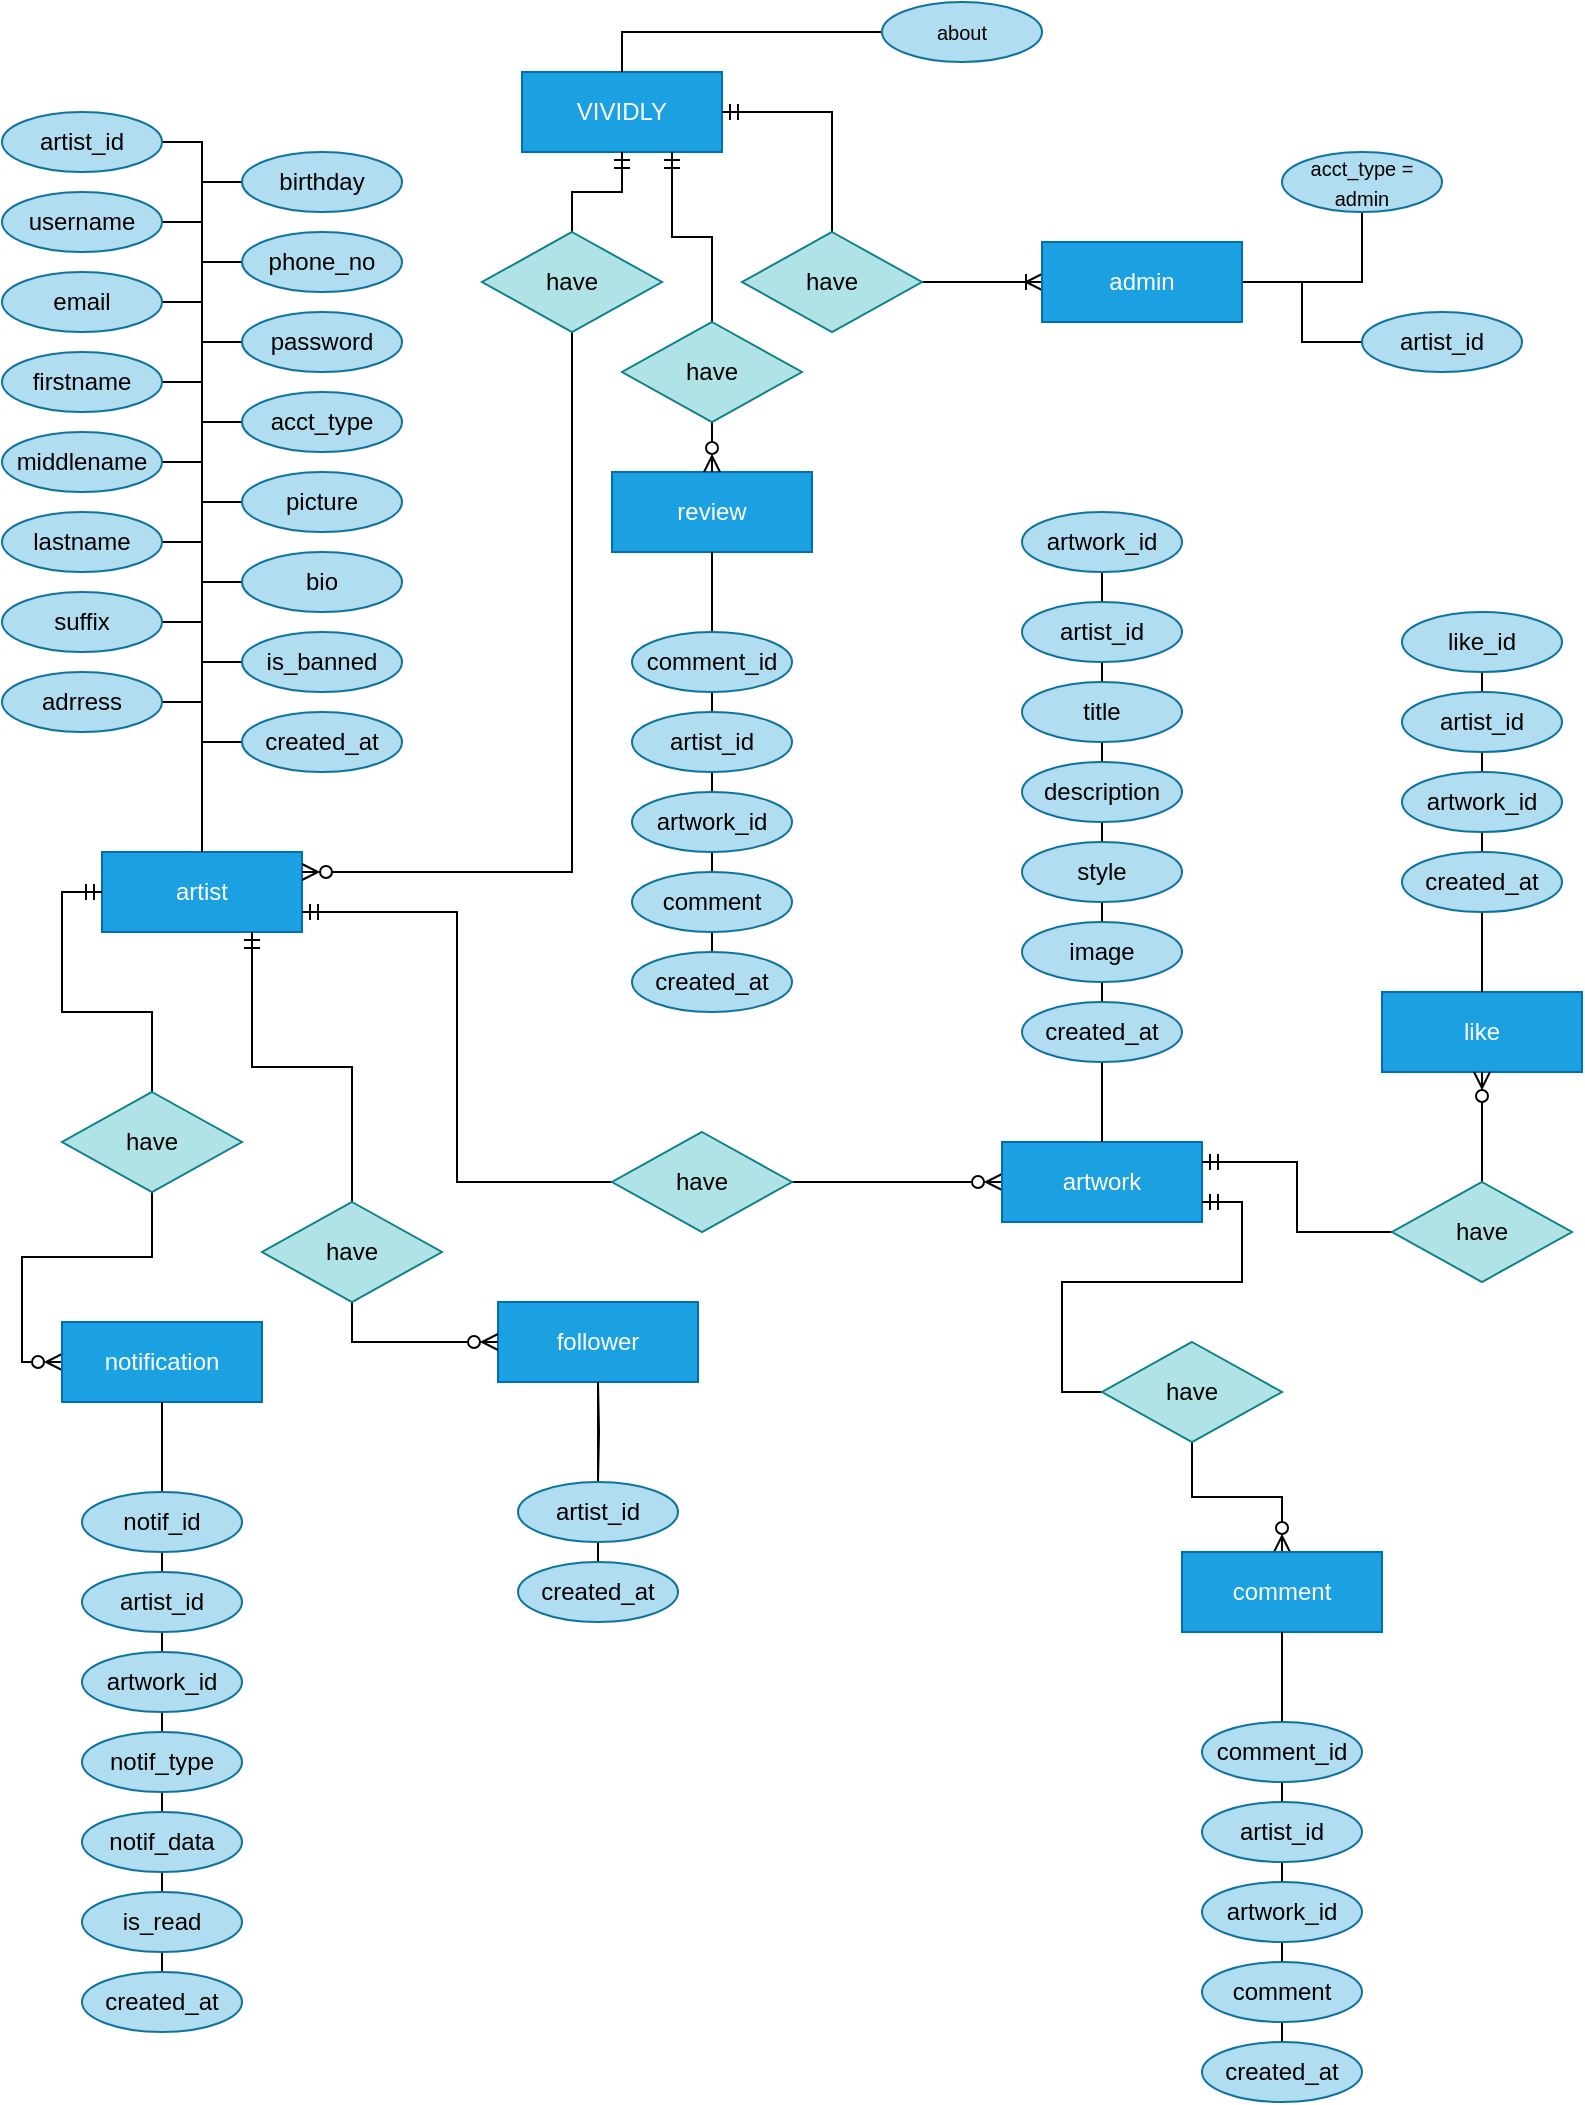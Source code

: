 <mxfile version="22.1.18" type="device">
  <diagram id="R2lEEEUBdFMjLlhIrx00" name="Page-1">
    <mxGraphModel dx="1990" dy="1275" grid="1" gridSize="10" guides="1" tooltips="1" connect="1" arrows="1" fold="1" page="1" pageScale="1" pageWidth="850" pageHeight="1100" math="0" shadow="0" extFonts="Permanent Marker^https://fonts.googleapis.com/css?family=Permanent+Marker">
      <root>
        <mxCell id="0" />
        <mxCell id="1" parent="0" />
        <mxCell id="fFsPRnBUjpu_zI0DjNua-66" style="edgeStyle=orthogonalEdgeStyle;rounded=0;orthogonalLoop=1;jettySize=auto;html=1;exitX=0.5;exitY=1;exitDx=0;exitDy=0;endArrow=none;endFill=0;" edge="1" parent="1" source="fFsPRnBUjpu_zI0DjNua-64" target="wQAEA-TahNq1iuPiX8w6-12">
          <mxGeometry relative="1" as="geometry" />
        </mxCell>
        <mxCell id="fFsPRnBUjpu_zI0DjNua-64" value="artwork_id" style="ellipse;whiteSpace=wrap;html=1;align=center;fillColor=#b1ddf0;strokeColor=#10739e;fontFamily=Arial;" vertex="1" parent="1">
          <mxGeometry x="540" y="285" width="80" height="30" as="geometry" />
        </mxCell>
        <mxCell id="wQAEA-TahNq1iuPiX8w6-10" value="artist" style="whiteSpace=wrap;html=1;align=center;fillColor=#1ba1e2;strokeColor=#006EAF;fontFamily=Arial;fontColor=#ffffff;" parent="1" vertex="1">
          <mxGeometry x="80" y="455" width="100" height="40" as="geometry" />
        </mxCell>
        <mxCell id="fFsPRnBUjpu_zI0DjNua-52" style="edgeStyle=orthogonalEdgeStyle;rounded=0;orthogonalLoop=1;jettySize=auto;html=1;exitX=0;exitY=0.5;exitDx=0;exitDy=0;entryX=1;entryY=0.75;entryDx=0;entryDy=0;endArrow=ERmandOne;endFill=0;" edge="1" parent="1" source="wQAEA-TahNq1iuPiX8w6-11" target="wQAEA-TahNq1iuPiX8w6-10">
          <mxGeometry relative="1" as="geometry" />
        </mxCell>
        <mxCell id="fFsPRnBUjpu_zI0DjNua-53" style="edgeStyle=orthogonalEdgeStyle;rounded=0;orthogonalLoop=1;jettySize=auto;html=1;exitX=1;exitY=0.5;exitDx=0;exitDy=0;entryX=0;entryY=0.5;entryDx=0;entryDy=0;endArrow=ERzeroToMany;endFill=0;" edge="1" parent="1" source="wQAEA-TahNq1iuPiX8w6-11" target="wQAEA-TahNq1iuPiX8w6-12">
          <mxGeometry relative="1" as="geometry" />
        </mxCell>
        <mxCell id="wQAEA-TahNq1iuPiX8w6-11" value="have" style="shape=rhombus;perimeter=rhombusPerimeter;whiteSpace=wrap;html=1;align=center;fillColor=#b0e3e6;strokeColor=#0e8088;fontFamily=Arial;" parent="1" vertex="1">
          <mxGeometry x="335" y="595" width="90" height="50" as="geometry" />
        </mxCell>
        <mxCell id="wQAEA-TahNq1iuPiX8w6-12" value="artwork" style="whiteSpace=wrap;html=1;align=center;fillColor=#1ba1e2;strokeColor=#006EAF;fontFamily=Arial;fontColor=#ffffff;" parent="1" vertex="1">
          <mxGeometry x="530" y="600" width="100" height="40" as="geometry" />
        </mxCell>
        <mxCell id="fFsPRnBUjpu_zI0DjNua-75" style="edgeStyle=orthogonalEdgeStyle;rounded=0;orthogonalLoop=1;jettySize=auto;html=1;exitX=0.5;exitY=0;exitDx=0;exitDy=0;entryX=0;entryY=0.5;entryDx=0;entryDy=0;endArrow=ERmandOne;endFill=0;" edge="1" parent="1" source="wQAEA-TahNq1iuPiX8w6-15" target="wQAEA-TahNq1iuPiX8w6-10">
          <mxGeometry relative="1" as="geometry" />
        </mxCell>
        <mxCell id="fFsPRnBUjpu_zI0DjNua-76" style="edgeStyle=orthogonalEdgeStyle;rounded=0;orthogonalLoop=1;jettySize=auto;html=1;exitX=0.5;exitY=1;exitDx=0;exitDy=0;entryX=0;entryY=0.5;entryDx=0;entryDy=0;endArrow=ERzeroToMany;endFill=0;" edge="1" parent="1" source="wQAEA-TahNq1iuPiX8w6-15" target="wQAEA-TahNq1iuPiX8w6-124">
          <mxGeometry relative="1" as="geometry" />
        </mxCell>
        <mxCell id="wQAEA-TahNq1iuPiX8w6-15" value="have" style="shape=rhombus;perimeter=rhombusPerimeter;whiteSpace=wrap;html=1;align=center;fillColor=#b0e3e6;strokeColor=#0e8088;fontFamily=Arial;" parent="1" vertex="1">
          <mxGeometry x="60" y="575" width="90" height="50" as="geometry" />
        </mxCell>
        <mxCell id="wQAEA-TahNq1iuPiX8w6-16" value="follower" style="whiteSpace=wrap;html=1;align=center;fillColor=#1ba1e2;strokeColor=#006EAF;fontFamily=Arial;fontColor=#ffffff;" parent="1" vertex="1">
          <mxGeometry x="278" y="680" width="100" height="40" as="geometry" />
        </mxCell>
        <mxCell id="fFsPRnBUjpu_zI0DjNua-55" style="edgeStyle=orthogonalEdgeStyle;rounded=0;orthogonalLoop=1;jettySize=auto;html=1;exitX=0;exitY=0.5;exitDx=0;exitDy=0;entryX=1;entryY=0.75;entryDx=0;entryDy=0;endArrow=ERmandOne;endFill=0;" edge="1" parent="1" source="wQAEA-TahNq1iuPiX8w6-21" target="wQAEA-TahNq1iuPiX8w6-12">
          <mxGeometry relative="1" as="geometry" />
        </mxCell>
        <mxCell id="fFsPRnBUjpu_zI0DjNua-57" style="edgeStyle=orthogonalEdgeStyle;rounded=0;orthogonalLoop=1;jettySize=auto;html=1;exitX=0.5;exitY=1;exitDx=0;exitDy=0;entryX=0.5;entryY=0;entryDx=0;entryDy=0;endArrow=ERzeroToMany;endFill=0;" edge="1" parent="1" source="wQAEA-TahNq1iuPiX8w6-21" target="wQAEA-TahNq1iuPiX8w6-22">
          <mxGeometry relative="1" as="geometry" />
        </mxCell>
        <mxCell id="wQAEA-TahNq1iuPiX8w6-21" value="have" style="shape=rhombus;perimeter=rhombusPerimeter;whiteSpace=wrap;html=1;align=center;fillColor=#b0e3e6;strokeColor=#0e8088;fontFamily=Arial;" parent="1" vertex="1">
          <mxGeometry x="580" y="700" width="90" height="50" as="geometry" />
        </mxCell>
        <mxCell id="wQAEA-TahNq1iuPiX8w6-22" value="comment" style="whiteSpace=wrap;html=1;align=center;fillColor=#1ba1e2;strokeColor=#006EAF;fontFamily=Arial;fontColor=#ffffff;" parent="1" vertex="1">
          <mxGeometry x="620" y="805" width="100" height="40" as="geometry" />
        </mxCell>
        <mxCell id="fFsPRnBUjpu_zI0DjNua-22" style="edgeStyle=orthogonalEdgeStyle;rounded=0;orthogonalLoop=1;jettySize=auto;html=1;exitX=1;exitY=0.5;exitDx=0;exitDy=0;entryX=0.5;entryY=0;entryDx=0;entryDy=0;endArrow=none;endFill=0;" edge="1" parent="1" source="wQAEA-TahNq1iuPiX8w6-26" target="wQAEA-TahNq1iuPiX8w6-10">
          <mxGeometry relative="1" as="geometry" />
        </mxCell>
        <mxCell id="wQAEA-TahNq1iuPiX8w6-26" value="artist_id" style="ellipse;whiteSpace=wrap;html=1;align=center;fillColor=#b1ddf0;strokeColor=#10739e;fontFamily=Arial;" parent="1" vertex="1">
          <mxGeometry x="30" y="85" width="80" height="30" as="geometry" />
        </mxCell>
        <mxCell id="fFsPRnBUjpu_zI0DjNua-24" style="edgeStyle=orthogonalEdgeStyle;rounded=0;orthogonalLoop=1;jettySize=auto;html=1;exitX=1;exitY=0.5;exitDx=0;exitDy=0;entryX=0.5;entryY=0;entryDx=0;entryDy=0;endArrow=none;endFill=0;" edge="1" parent="1" source="wQAEA-TahNq1iuPiX8w6-27" target="wQAEA-TahNq1iuPiX8w6-10">
          <mxGeometry relative="1" as="geometry" />
        </mxCell>
        <mxCell id="wQAEA-TahNq1iuPiX8w6-27" value="username" style="ellipse;whiteSpace=wrap;html=1;align=center;fillColor=#b1ddf0;strokeColor=#10739e;fontFamily=Arial;" parent="1" vertex="1">
          <mxGeometry x="30" y="125" width="80" height="30" as="geometry" />
        </mxCell>
        <mxCell id="fFsPRnBUjpu_zI0DjNua-26" style="edgeStyle=orthogonalEdgeStyle;rounded=0;orthogonalLoop=1;jettySize=auto;html=1;exitX=1;exitY=0.5;exitDx=0;exitDy=0;entryX=0.5;entryY=0;entryDx=0;entryDy=0;endArrow=none;endFill=0;" edge="1" parent="1" source="wQAEA-TahNq1iuPiX8w6-28" target="wQAEA-TahNq1iuPiX8w6-10">
          <mxGeometry relative="1" as="geometry" />
        </mxCell>
        <mxCell id="wQAEA-TahNq1iuPiX8w6-28" value="firstname" style="ellipse;whiteSpace=wrap;html=1;align=center;fillColor=#b1ddf0;strokeColor=#10739e;fontFamily=Arial;" parent="1" vertex="1">
          <mxGeometry x="30" y="205" width="80" height="30" as="geometry" />
        </mxCell>
        <mxCell id="fFsPRnBUjpu_zI0DjNua-27" style="edgeStyle=orthogonalEdgeStyle;rounded=0;orthogonalLoop=1;jettySize=auto;html=1;exitX=1;exitY=0.5;exitDx=0;exitDy=0;entryX=0.5;entryY=0;entryDx=0;entryDy=0;endArrow=none;endFill=0;" edge="1" parent="1" source="wQAEA-TahNq1iuPiX8w6-29" target="wQAEA-TahNq1iuPiX8w6-10">
          <mxGeometry relative="1" as="geometry" />
        </mxCell>
        <mxCell id="wQAEA-TahNq1iuPiX8w6-29" value="middlename" style="ellipse;whiteSpace=wrap;html=1;align=center;fillColor=#b1ddf0;strokeColor=#10739e;fontFamily=Arial;" parent="1" vertex="1">
          <mxGeometry x="30" y="245" width="80" height="30" as="geometry" />
        </mxCell>
        <mxCell id="fFsPRnBUjpu_zI0DjNua-28" style="edgeStyle=orthogonalEdgeStyle;rounded=0;orthogonalLoop=1;jettySize=auto;html=1;exitX=1;exitY=0.5;exitDx=0;exitDy=0;entryX=0.5;entryY=0;entryDx=0;entryDy=0;endArrow=none;endFill=0;" edge="1" parent="1" source="wQAEA-TahNq1iuPiX8w6-30" target="wQAEA-TahNq1iuPiX8w6-10">
          <mxGeometry relative="1" as="geometry" />
        </mxCell>
        <mxCell id="wQAEA-TahNq1iuPiX8w6-30" value="lastname" style="ellipse;whiteSpace=wrap;html=1;align=center;fillColor=#b1ddf0;strokeColor=#10739e;fontFamily=Arial;" parent="1" vertex="1">
          <mxGeometry x="30" y="285" width="80" height="30" as="geometry" />
        </mxCell>
        <mxCell id="fFsPRnBUjpu_zI0DjNua-29" style="edgeStyle=orthogonalEdgeStyle;rounded=0;orthogonalLoop=1;jettySize=auto;html=1;exitX=1;exitY=0.5;exitDx=0;exitDy=0;entryX=0.5;entryY=0;entryDx=0;entryDy=0;endArrow=none;endFill=0;" edge="1" parent="1" source="wQAEA-TahNq1iuPiX8w6-31" target="wQAEA-TahNq1iuPiX8w6-10">
          <mxGeometry relative="1" as="geometry" />
        </mxCell>
        <mxCell id="wQAEA-TahNq1iuPiX8w6-31" value="suffix" style="ellipse;whiteSpace=wrap;html=1;align=center;fillColor=#b1ddf0;strokeColor=#10739e;fontFamily=Arial;" parent="1" vertex="1">
          <mxGeometry x="30" y="325" width="80" height="30" as="geometry" />
        </mxCell>
        <mxCell id="fFsPRnBUjpu_zI0DjNua-25" style="edgeStyle=orthogonalEdgeStyle;rounded=0;orthogonalLoop=1;jettySize=auto;html=1;exitX=1;exitY=0.5;exitDx=0;exitDy=0;entryX=0.5;entryY=0;entryDx=0;entryDy=0;endArrow=none;endFill=0;" edge="1" parent="1" source="wQAEA-TahNq1iuPiX8w6-32" target="wQAEA-TahNq1iuPiX8w6-10">
          <mxGeometry relative="1" as="geometry" />
        </mxCell>
        <mxCell id="wQAEA-TahNq1iuPiX8w6-32" value="email" style="ellipse;whiteSpace=wrap;html=1;align=center;fillColor=#b1ddf0;strokeColor=#10739e;fontFamily=Arial;" parent="1" vertex="1">
          <mxGeometry x="30" y="165" width="80" height="30" as="geometry" />
        </mxCell>
        <mxCell id="fFsPRnBUjpu_zI0DjNua-31" style="edgeStyle=orthogonalEdgeStyle;rounded=0;orthogonalLoop=1;jettySize=auto;html=1;exitX=0;exitY=0.5;exitDx=0;exitDy=0;entryX=0.5;entryY=0;entryDx=0;entryDy=0;endArrow=none;endFill=0;" edge="1" parent="1" source="wQAEA-TahNq1iuPiX8w6-33" target="wQAEA-TahNq1iuPiX8w6-10">
          <mxGeometry relative="1" as="geometry" />
        </mxCell>
        <mxCell id="wQAEA-TahNq1iuPiX8w6-33" value="birthday" style="ellipse;whiteSpace=wrap;html=1;align=center;fillColor=#b1ddf0;strokeColor=#10739e;fontFamily=Arial;" parent="1" vertex="1">
          <mxGeometry x="150" y="105" width="80" height="30" as="geometry" />
        </mxCell>
        <mxCell id="fFsPRnBUjpu_zI0DjNua-35" style="edgeStyle=orthogonalEdgeStyle;rounded=0;orthogonalLoop=1;jettySize=auto;html=1;exitX=0;exitY=0.5;exitDx=0;exitDy=0;entryX=0.5;entryY=0;entryDx=0;entryDy=0;endArrow=none;endFill=0;" edge="1" parent="1" source="wQAEA-TahNq1iuPiX8w6-34" target="wQAEA-TahNq1iuPiX8w6-10">
          <mxGeometry relative="1" as="geometry" />
        </mxCell>
        <mxCell id="wQAEA-TahNq1iuPiX8w6-34" value="acct_type" style="ellipse;whiteSpace=wrap;html=1;align=center;fillColor=#b1ddf0;strokeColor=#10739e;fontFamily=Arial;" parent="1" vertex="1">
          <mxGeometry x="150" y="225" width="80" height="30" as="geometry" />
        </mxCell>
        <mxCell id="fFsPRnBUjpu_zI0DjNua-36" style="edgeStyle=orthogonalEdgeStyle;rounded=0;orthogonalLoop=1;jettySize=auto;html=1;exitX=0;exitY=0.5;exitDx=0;exitDy=0;entryX=0.5;entryY=0;entryDx=0;entryDy=0;endArrow=none;endFill=0;" edge="1" parent="1" source="wQAEA-TahNq1iuPiX8w6-35" target="wQAEA-TahNq1iuPiX8w6-10">
          <mxGeometry relative="1" as="geometry" />
        </mxCell>
        <mxCell id="wQAEA-TahNq1iuPiX8w6-35" value="picture" style="ellipse;whiteSpace=wrap;html=1;align=center;fillColor=#b1ddf0;strokeColor=#10739e;fontFamily=Arial;" parent="1" vertex="1">
          <mxGeometry x="150" y="265" width="80" height="30" as="geometry" />
        </mxCell>
        <mxCell id="fFsPRnBUjpu_zI0DjNua-37" style="edgeStyle=orthogonalEdgeStyle;rounded=0;orthogonalLoop=1;jettySize=auto;html=1;exitX=0;exitY=0.5;exitDx=0;exitDy=0;entryX=0.5;entryY=0;entryDx=0;entryDy=0;endArrow=none;endFill=0;" edge="1" parent="1" source="wQAEA-TahNq1iuPiX8w6-36" target="wQAEA-TahNq1iuPiX8w6-10">
          <mxGeometry relative="1" as="geometry" />
        </mxCell>
        <mxCell id="wQAEA-TahNq1iuPiX8w6-36" value="bio" style="ellipse;whiteSpace=wrap;html=1;align=center;fillColor=#b1ddf0;strokeColor=#10739e;fontFamily=Arial;" parent="1" vertex="1">
          <mxGeometry x="150" y="305" width="80" height="30" as="geometry" />
        </mxCell>
        <mxCell id="fFsPRnBUjpu_zI0DjNua-38" style="edgeStyle=orthogonalEdgeStyle;rounded=0;orthogonalLoop=1;jettySize=auto;html=1;exitX=0;exitY=0.5;exitDx=0;exitDy=0;entryX=0.5;entryY=0;entryDx=0;entryDy=0;endArrow=none;endFill=0;" edge="1" parent="1" source="wQAEA-TahNq1iuPiX8w6-37" target="wQAEA-TahNq1iuPiX8w6-10">
          <mxGeometry relative="1" as="geometry" />
        </mxCell>
        <mxCell id="wQAEA-TahNq1iuPiX8w6-37" value="is_banned" style="ellipse;whiteSpace=wrap;html=1;align=center;fillColor=#b1ddf0;strokeColor=#10739e;fontFamily=Arial;" parent="1" vertex="1">
          <mxGeometry x="150" y="345" width="80" height="30" as="geometry" />
        </mxCell>
        <mxCell id="fFsPRnBUjpu_zI0DjNua-34" style="edgeStyle=orthogonalEdgeStyle;rounded=0;orthogonalLoop=1;jettySize=auto;html=1;exitX=0;exitY=0.5;exitDx=0;exitDy=0;entryX=0.5;entryY=0;entryDx=0;entryDy=0;endArrow=none;endFill=0;" edge="1" parent="1" source="wQAEA-TahNq1iuPiX8w6-38" target="wQAEA-TahNq1iuPiX8w6-10">
          <mxGeometry relative="1" as="geometry" />
        </mxCell>
        <mxCell id="wQAEA-TahNq1iuPiX8w6-38" value="password" style="ellipse;whiteSpace=wrap;html=1;align=center;fillColor=#b1ddf0;strokeColor=#10739e;fontFamily=Arial;" parent="1" vertex="1">
          <mxGeometry x="150" y="185" width="80" height="30" as="geometry" />
        </mxCell>
        <mxCell id="fFsPRnBUjpu_zI0DjNua-32" style="edgeStyle=orthogonalEdgeStyle;rounded=0;orthogonalLoop=1;jettySize=auto;html=1;exitX=0;exitY=0.5;exitDx=0;exitDy=0;entryX=0.5;entryY=0;entryDx=0;entryDy=0;endArrow=none;endFill=0;" edge="1" parent="1" source="wQAEA-TahNq1iuPiX8w6-39" target="wQAEA-TahNq1iuPiX8w6-10">
          <mxGeometry relative="1" as="geometry" />
        </mxCell>
        <mxCell id="wQAEA-TahNq1iuPiX8w6-39" value="phone_no" style="ellipse;whiteSpace=wrap;html=1;align=center;fillColor=#b1ddf0;strokeColor=#10739e;fontFamily=Arial;" parent="1" vertex="1">
          <mxGeometry x="150" y="145" width="80" height="30" as="geometry" />
        </mxCell>
        <mxCell id="fFsPRnBUjpu_zI0DjNua-39" style="edgeStyle=orthogonalEdgeStyle;rounded=0;orthogonalLoop=1;jettySize=auto;html=1;exitX=0;exitY=0.5;exitDx=0;exitDy=0;entryX=0.5;entryY=0;entryDx=0;entryDy=0;endArrow=none;endFill=0;" edge="1" parent="1" source="wQAEA-TahNq1iuPiX8w6-40" target="wQAEA-TahNq1iuPiX8w6-10">
          <mxGeometry relative="1" as="geometry" />
        </mxCell>
        <mxCell id="wQAEA-TahNq1iuPiX8w6-40" value="created_at" style="ellipse;whiteSpace=wrap;html=1;align=center;fillColor=#b1ddf0;strokeColor=#10739e;fontFamily=Arial;" parent="1" vertex="1">
          <mxGeometry x="150" y="385" width="80" height="30" as="geometry" />
        </mxCell>
        <mxCell id="fFsPRnBUjpu_zI0DjNua-30" style="edgeStyle=orthogonalEdgeStyle;rounded=0;orthogonalLoop=1;jettySize=auto;html=1;exitX=1;exitY=0.5;exitDx=0;exitDy=0;entryX=0.5;entryY=0;entryDx=0;entryDy=0;endArrow=none;endFill=0;" edge="1" parent="1" source="wQAEA-TahNq1iuPiX8w6-41" target="wQAEA-TahNq1iuPiX8w6-10">
          <mxGeometry relative="1" as="geometry" />
        </mxCell>
        <mxCell id="wQAEA-TahNq1iuPiX8w6-41" value="adrress" style="ellipse;whiteSpace=wrap;html=1;align=center;fillColor=#b1ddf0;strokeColor=#10739e;fontFamily=Arial;" parent="1" vertex="1">
          <mxGeometry x="30" y="365" width="80" height="30" as="geometry" />
        </mxCell>
        <mxCell id="wQAEA-TahNq1iuPiX8w6-53" style="edgeStyle=none;rounded=0;orthogonalLoop=1;jettySize=auto;html=1;exitX=0;exitY=0.5;exitDx=0;exitDy=0;fillColor=#b1ddf0;strokeColor=#10739e;fontFamily=Arial;" parent="1" source="wQAEA-TahNq1iuPiX8w6-35" target="wQAEA-TahNq1iuPiX8w6-35" edge="1">
          <mxGeometry relative="1" as="geometry" />
        </mxCell>
        <mxCell id="fFsPRnBUjpu_zI0DjNua-40" style="edgeStyle=orthogonalEdgeStyle;rounded=0;orthogonalLoop=1;jettySize=auto;html=1;exitX=0.5;exitY=1;exitDx=0;exitDy=0;endArrow=none;endFill=0;" edge="1" parent="1" source="wQAEA-TahNq1iuPiX8w6-65" target="wQAEA-TahNq1iuPiX8w6-12">
          <mxGeometry relative="1" as="geometry" />
        </mxCell>
        <mxCell id="wQAEA-TahNq1iuPiX8w6-65" value="artist_id" style="ellipse;whiteSpace=wrap;html=1;align=center;fillColor=#b1ddf0;strokeColor=#10739e;fontFamily=Arial;" parent="1" vertex="1">
          <mxGeometry x="540" y="330" width="80" height="30" as="geometry" />
        </mxCell>
        <mxCell id="wQAEA-TahNq1iuPiX8w6-80" value="VIVIDLY" style="whiteSpace=wrap;html=1;align=center;fillColor=#1ba1e2;strokeColor=#006EAF;fontFamily=Arial;fontColor=#ffffff;" parent="1" vertex="1">
          <mxGeometry x="290" y="65" width="100" height="40" as="geometry" />
        </mxCell>
        <mxCell id="fFsPRnBUjpu_zI0DjNua-3" style="edgeStyle=orthogonalEdgeStyle;rounded=0;orthogonalLoop=1;jettySize=auto;html=1;exitX=0.5;exitY=0;exitDx=0;exitDy=0;entryX=1;entryY=0.5;entryDx=0;entryDy=0;endArrow=ERmandOne;endFill=0;" edge="1" parent="1" source="wQAEA-TahNq1iuPiX8w6-81" target="wQAEA-TahNq1iuPiX8w6-80">
          <mxGeometry relative="1" as="geometry" />
        </mxCell>
        <mxCell id="fFsPRnBUjpu_zI0DjNua-4" style="edgeStyle=orthogonalEdgeStyle;rounded=0;orthogonalLoop=1;jettySize=auto;html=1;exitX=1;exitY=0.5;exitDx=0;exitDy=0;entryX=0;entryY=0.5;entryDx=0;entryDy=0;endArrow=ERoneToMany;endFill=0;" edge="1" parent="1" source="wQAEA-TahNq1iuPiX8w6-81" target="hFm1tnAuOlGlKa2ZxBQA-1">
          <mxGeometry relative="1" as="geometry" />
        </mxCell>
        <mxCell id="wQAEA-TahNq1iuPiX8w6-81" value="have" style="shape=rhombus;perimeter=rhombusPerimeter;whiteSpace=wrap;html=1;align=center;fillColor=#b0e3e6;strokeColor=#0e8088;fontFamily=Arial;" parent="1" vertex="1">
          <mxGeometry x="400" y="145" width="90" height="50" as="geometry" />
        </mxCell>
        <mxCell id="fFsPRnBUjpu_zI0DjNua-71" style="edgeStyle=orthogonalEdgeStyle;rounded=0;orthogonalLoop=1;jettySize=auto;html=1;exitX=0.5;exitY=0;exitDx=0;exitDy=0;entryX=0.5;entryY=1;entryDx=0;entryDy=0;endArrow=none;endFill=0;" edge="1" parent="1" target="wQAEA-TahNq1iuPiX8w6-16">
          <mxGeometry relative="1" as="geometry">
            <mxPoint x="328" y="770" as="sourcePoint" />
          </mxGeometry>
        </mxCell>
        <mxCell id="fFsPRnBUjpu_zI0DjNua-72" style="edgeStyle=orthogonalEdgeStyle;rounded=0;orthogonalLoop=1;jettySize=auto;html=1;exitX=0.5;exitY=0;exitDx=0;exitDy=0;entryX=0.5;entryY=1;entryDx=0;entryDy=0;endArrow=none;endFill=0;" edge="1" parent="1" source="wQAEA-TahNq1iuPiX8w6-95" target="wQAEA-TahNq1iuPiX8w6-16">
          <mxGeometry relative="1" as="geometry" />
        </mxCell>
        <mxCell id="wQAEA-TahNq1iuPiX8w6-95" value="created_at" style="ellipse;whiteSpace=wrap;html=1;align=center;fillColor=#b1ddf0;strokeColor=#10739e;fontFamily=Arial;" parent="1" vertex="1">
          <mxGeometry x="288" y="810" width="80" height="30" as="geometry" />
        </mxCell>
        <mxCell id="fFsPRnBUjpu_zI0DjNua-89" style="edgeStyle=orthogonalEdgeStyle;rounded=0;orthogonalLoop=1;jettySize=auto;html=1;exitX=0.5;exitY=0;exitDx=0;exitDy=0;entryX=0.5;entryY=1;entryDx=0;entryDy=0;endArrow=none;endFill=0;" edge="1" parent="1" source="wQAEA-TahNq1iuPiX8w6-106" target="wQAEA-TahNq1iuPiX8w6-22">
          <mxGeometry relative="1" as="geometry" />
        </mxCell>
        <mxCell id="wQAEA-TahNq1iuPiX8w6-106" value="created_at" style="ellipse;whiteSpace=wrap;html=1;align=center;fillColor=#b1ddf0;strokeColor=#10739e;fontFamily=Arial;" parent="1" vertex="1">
          <mxGeometry x="630" y="1050" width="80" height="30" as="geometry" />
        </mxCell>
        <mxCell id="wQAEA-TahNq1iuPiX8w6-110" value="like" style="whiteSpace=wrap;html=1;align=center;fillColor=#1ba1e2;strokeColor=#006EAF;fontFamily=Arial;fontColor=#ffffff;" parent="1" vertex="1">
          <mxGeometry x="720" y="525" width="100" height="40" as="geometry" />
        </mxCell>
        <mxCell id="fFsPRnBUjpu_zI0DjNua-60" style="edgeStyle=orthogonalEdgeStyle;rounded=0;orthogonalLoop=1;jettySize=auto;html=1;exitX=0.5;exitY=1;exitDx=0;exitDy=0;entryX=0.5;entryY=0;entryDx=0;entryDy=0;endArrow=none;endFill=0;" edge="1" parent="1" source="wQAEA-TahNq1iuPiX8w6-116" target="wQAEA-TahNq1iuPiX8w6-110">
          <mxGeometry relative="1" as="geometry" />
        </mxCell>
        <mxCell id="wQAEA-TahNq1iuPiX8w6-116" value="like_id" style="ellipse;whiteSpace=wrap;html=1;align=center;fillColor=#b1ddf0;strokeColor=#10739e;fontFamily=Arial;" parent="1" vertex="1">
          <mxGeometry x="730" y="335" width="80" height="30" as="geometry" />
        </mxCell>
        <mxCell id="fFsPRnBUjpu_zI0DjNua-61" style="edgeStyle=orthogonalEdgeStyle;rounded=0;orthogonalLoop=1;jettySize=auto;html=1;exitX=0.5;exitY=1;exitDx=0;exitDy=0;entryX=0.5;entryY=0;entryDx=0;entryDy=0;endArrow=none;endFill=0;" edge="1" parent="1" source="wQAEA-TahNq1iuPiX8w6-118" target="wQAEA-TahNq1iuPiX8w6-110">
          <mxGeometry relative="1" as="geometry" />
        </mxCell>
        <mxCell id="wQAEA-TahNq1iuPiX8w6-118" value="artist_id" style="ellipse;whiteSpace=wrap;html=1;align=center;fillColor=#b1ddf0;strokeColor=#10739e;fontFamily=Arial;" parent="1" vertex="1">
          <mxGeometry x="730" y="375" width="80" height="30" as="geometry" />
        </mxCell>
        <mxCell id="fFsPRnBUjpu_zI0DjNua-62" style="edgeStyle=orthogonalEdgeStyle;rounded=0;orthogonalLoop=1;jettySize=auto;html=1;exitX=0.5;exitY=1;exitDx=0;exitDy=0;entryX=0.5;entryY=0;entryDx=0;entryDy=0;endArrow=none;endFill=0;" edge="1" parent="1" source="wQAEA-TahNq1iuPiX8w6-120" target="wQAEA-TahNq1iuPiX8w6-110">
          <mxGeometry relative="1" as="geometry" />
        </mxCell>
        <mxCell id="wQAEA-TahNq1iuPiX8w6-120" value="artwork_id" style="ellipse;whiteSpace=wrap;html=1;align=center;fillColor=#b1ddf0;strokeColor=#10739e;fontFamily=Arial;" parent="1" vertex="1">
          <mxGeometry x="730" y="415" width="80" height="30" as="geometry" />
        </mxCell>
        <mxCell id="fFsPRnBUjpu_zI0DjNua-63" style="edgeStyle=orthogonalEdgeStyle;rounded=0;orthogonalLoop=1;jettySize=auto;html=1;exitX=0.5;exitY=1;exitDx=0;exitDy=0;entryX=0.5;entryY=0;entryDx=0;entryDy=0;endArrow=none;endFill=0;" edge="1" parent="1" source="wQAEA-TahNq1iuPiX8w6-121" target="wQAEA-TahNq1iuPiX8w6-110">
          <mxGeometry relative="1" as="geometry" />
        </mxCell>
        <mxCell id="wQAEA-TahNq1iuPiX8w6-121" value="created_at" style="ellipse;whiteSpace=wrap;html=1;align=center;fillColor=#b1ddf0;strokeColor=#10739e;fontFamily=Arial;" parent="1" vertex="1">
          <mxGeometry x="730" y="455" width="80" height="30" as="geometry" />
        </mxCell>
        <mxCell id="wQAEA-TahNq1iuPiX8w6-124" value="notification" style="whiteSpace=wrap;html=1;align=center;fillColor=#1ba1e2;strokeColor=#006EAF;fontFamily=Arial;fontColor=#ffffff;" parent="1" vertex="1">
          <mxGeometry x="60" y="690" width="100" height="40" as="geometry" />
        </mxCell>
        <mxCell id="fFsPRnBUjpu_zI0DjNua-77" style="edgeStyle=orthogonalEdgeStyle;rounded=0;orthogonalLoop=1;jettySize=auto;html=1;exitX=0.5;exitY=0;exitDx=0;exitDy=0;entryX=0.5;entryY=1;entryDx=0;entryDy=0;endArrow=none;endFill=0;" edge="1" parent="1" source="wQAEA-TahNq1iuPiX8w6-134" target="wQAEA-TahNq1iuPiX8w6-124">
          <mxGeometry relative="1" as="geometry" />
        </mxCell>
        <mxCell id="wQAEA-TahNq1iuPiX8w6-134" value="created_at" style="ellipse;whiteSpace=wrap;html=1;align=center;fillColor=#b1ddf0;strokeColor=#10739e;fontFamily=Arial;" parent="1" vertex="1">
          <mxGeometry x="70" y="1015" width="80" height="30" as="geometry" />
        </mxCell>
        <mxCell id="fFsPRnBUjpu_zI0DjNua-78" style="edgeStyle=orthogonalEdgeStyle;rounded=0;orthogonalLoop=1;jettySize=auto;html=1;exitX=0.5;exitY=0;exitDx=0;exitDy=0;entryX=0.5;entryY=1;entryDx=0;entryDy=0;endArrow=none;endFill=0;" edge="1" parent="1" source="wQAEA-TahNq1iuPiX8w6-137" target="wQAEA-TahNq1iuPiX8w6-124">
          <mxGeometry relative="1" as="geometry" />
        </mxCell>
        <mxCell id="wQAEA-TahNq1iuPiX8w6-137" value="is_read" style="ellipse;whiteSpace=wrap;html=1;align=center;fillColor=#b1ddf0;strokeColor=#10739e;fontFamily=Arial;" parent="1" vertex="1">
          <mxGeometry x="70" y="975" width="80" height="30" as="geometry" />
        </mxCell>
        <mxCell id="wQAEA-TahNq1iuPiX8w6-140" value="review" style="whiteSpace=wrap;html=1;align=center;fillColor=#1ba1e2;strokeColor=#006EAF;fontFamily=Arial;fontColor=#ffffff;" parent="1" vertex="1">
          <mxGeometry x="335" y="265" width="100" height="40" as="geometry" />
        </mxCell>
        <mxCell id="fFsPRnBUjpu_zI0DjNua-11" style="edgeStyle=orthogonalEdgeStyle;rounded=0;orthogonalLoop=1;jettySize=auto;html=1;exitX=0.5;exitY=0;exitDx=0;exitDy=0;entryX=0.5;entryY=1;entryDx=0;entryDy=0;endArrow=none;endFill=0;" edge="1" parent="1" source="wQAEA-TahNq1iuPiX8w6-149" target="wQAEA-TahNq1iuPiX8w6-140">
          <mxGeometry relative="1" as="geometry" />
        </mxCell>
        <mxCell id="wQAEA-TahNq1iuPiX8w6-149" value="created_at" style="ellipse;whiteSpace=wrap;html=1;align=center;fillColor=#b1ddf0;strokeColor=#10739e;fontFamily=Arial;" parent="1" vertex="1">
          <mxGeometry x="345" y="505" width="80" height="30" as="geometry" />
        </mxCell>
        <mxCell id="fFsPRnBUjpu_zI0DjNua-9" style="edgeStyle=orthogonalEdgeStyle;rounded=0;orthogonalLoop=1;jettySize=auto;html=1;exitX=1;exitY=0.5;exitDx=0;exitDy=0;entryX=0.5;entryY=1;entryDx=0;entryDy=0;endArrow=none;endFill=0;" edge="1" parent="1" source="hFm1tnAuOlGlKa2ZxBQA-1" target="hFm1tnAuOlGlKa2ZxBQA-40">
          <mxGeometry relative="1" as="geometry" />
        </mxCell>
        <mxCell id="fFsPRnBUjpu_zI0DjNua-10" style="edgeStyle=orthogonalEdgeStyle;rounded=0;orthogonalLoop=1;jettySize=auto;html=1;exitX=1;exitY=0.5;exitDx=0;exitDy=0;entryX=0;entryY=0.5;entryDx=0;entryDy=0;endArrow=none;endFill=0;" edge="1" parent="1" source="hFm1tnAuOlGlKa2ZxBQA-1" target="hFm1tnAuOlGlKa2ZxBQA-42">
          <mxGeometry relative="1" as="geometry" />
        </mxCell>
        <mxCell id="hFm1tnAuOlGlKa2ZxBQA-1" value="admin" style="whiteSpace=wrap;html=1;align=center;fillColor=#1ba1e2;strokeColor=#006EAF;fontFamily=Arial;fontColor=#ffffff;" parent="1" vertex="1">
          <mxGeometry x="550" y="150" width="100" height="40" as="geometry" />
        </mxCell>
        <mxCell id="hFm1tnAuOlGlKa2ZxBQA-40" value="&lt;font style=&quot;font-size: 10px;&quot;&gt;acct_type = admin&lt;/font&gt;" style="ellipse;whiteSpace=wrap;html=1;align=center;fillColor=#b1ddf0;strokeColor=#10739e;fontFamily=Arial;" parent="1" vertex="1">
          <mxGeometry x="670" y="105" width="80" height="30" as="geometry" />
        </mxCell>
        <mxCell id="hFm1tnAuOlGlKa2ZxBQA-42" value="artist_id" style="ellipse;whiteSpace=wrap;html=1;align=center;fillColor=#b1ddf0;strokeColor=#10739e;fontFamily=Arial;" parent="1" vertex="1">
          <mxGeometry x="710" y="185" width="80" height="30" as="geometry" />
        </mxCell>
        <mxCell id="fFsPRnBUjpu_zI0DjNua-8" style="edgeStyle=orthogonalEdgeStyle;rounded=0;orthogonalLoop=1;jettySize=auto;html=1;exitX=0;exitY=0.5;exitDx=0;exitDy=0;entryX=0.5;entryY=0;entryDx=0;entryDy=0;endArrow=none;endFill=0;" edge="1" parent="1" source="hFm1tnAuOlGlKa2ZxBQA-44" target="wQAEA-TahNq1iuPiX8w6-80">
          <mxGeometry relative="1" as="geometry" />
        </mxCell>
        <mxCell id="hFm1tnAuOlGlKa2ZxBQA-44" value="&lt;font style=&quot;font-size: 10px;&quot;&gt;about&lt;/font&gt;" style="ellipse;whiteSpace=wrap;html=1;align=center;fillColor=#b1ddf0;strokeColor=#10739e;fontFamily=Arial;" parent="1" vertex="1">
          <mxGeometry x="470" y="30" width="80" height="30" as="geometry" />
        </mxCell>
        <mxCell id="fFsPRnBUjpu_zI0DjNua-2" style="edgeStyle=orthogonalEdgeStyle;rounded=0;orthogonalLoop=1;jettySize=auto;html=1;exitX=0.5;exitY=0;exitDx=0;exitDy=0;entryX=0.5;entryY=1;entryDx=0;entryDy=0;endArrow=ERmandOne;endFill=0;" edge="1" parent="1" source="fFsPRnBUjpu_zI0DjNua-1" target="wQAEA-TahNq1iuPiX8w6-80">
          <mxGeometry relative="1" as="geometry" />
        </mxCell>
        <mxCell id="fFsPRnBUjpu_zI0DjNua-21" style="edgeStyle=orthogonalEdgeStyle;rounded=0;orthogonalLoop=1;jettySize=auto;html=1;exitX=0.5;exitY=1;exitDx=0;exitDy=0;entryX=1;entryY=0.25;entryDx=0;entryDy=0;endArrow=ERzeroToMany;endFill=0;" edge="1" parent="1" source="fFsPRnBUjpu_zI0DjNua-1" target="wQAEA-TahNq1iuPiX8w6-10">
          <mxGeometry relative="1" as="geometry" />
        </mxCell>
        <mxCell id="fFsPRnBUjpu_zI0DjNua-1" value="have" style="shape=rhombus;perimeter=rhombusPerimeter;whiteSpace=wrap;html=1;align=center;fillColor=#b0e3e6;strokeColor=#0e8088;fontFamily=Arial;" vertex="1" parent="1">
          <mxGeometry x="270" y="145" width="90" height="50" as="geometry" />
        </mxCell>
        <mxCell id="fFsPRnBUjpu_zI0DjNua-6" style="edgeStyle=orthogonalEdgeStyle;rounded=0;orthogonalLoop=1;jettySize=auto;html=1;exitX=0.5;exitY=1;exitDx=0;exitDy=0;entryX=0.5;entryY=0;entryDx=0;entryDy=0;endArrow=ERzeroToMany;endFill=0;" edge="1" parent="1" source="fFsPRnBUjpu_zI0DjNua-5" target="wQAEA-TahNq1iuPiX8w6-140">
          <mxGeometry relative="1" as="geometry" />
        </mxCell>
        <mxCell id="fFsPRnBUjpu_zI0DjNua-7" style="edgeStyle=orthogonalEdgeStyle;rounded=0;orthogonalLoop=1;jettySize=auto;html=1;exitX=0.5;exitY=0;exitDx=0;exitDy=0;entryX=0.75;entryY=1;entryDx=0;entryDy=0;endArrow=ERmandOne;endFill=0;" edge="1" parent="1" source="fFsPRnBUjpu_zI0DjNua-5" target="wQAEA-TahNq1iuPiX8w6-80">
          <mxGeometry relative="1" as="geometry" />
        </mxCell>
        <mxCell id="fFsPRnBUjpu_zI0DjNua-5" value="have" style="shape=rhombus;perimeter=rhombusPerimeter;whiteSpace=wrap;html=1;align=center;fillColor=#b0e3e6;strokeColor=#0e8088;fontFamily=Arial;" vertex="1" parent="1">
          <mxGeometry x="340" y="190" width="90" height="50" as="geometry" />
        </mxCell>
        <mxCell id="fFsPRnBUjpu_zI0DjNua-14" style="edgeStyle=orthogonalEdgeStyle;rounded=0;orthogonalLoop=1;jettySize=auto;html=1;exitX=0.5;exitY=0;exitDx=0;exitDy=0;entryX=0.5;entryY=1;entryDx=0;entryDy=0;endArrow=none;endFill=0;" edge="1" parent="1" source="fFsPRnBUjpu_zI0DjNua-12" target="wQAEA-TahNq1iuPiX8w6-140">
          <mxGeometry relative="1" as="geometry" />
        </mxCell>
        <mxCell id="fFsPRnBUjpu_zI0DjNua-12" value="comment" style="ellipse;whiteSpace=wrap;html=1;align=center;fillColor=#b1ddf0;strokeColor=#10739e;fontFamily=Arial;" vertex="1" parent="1">
          <mxGeometry x="345" y="465" width="80" height="30" as="geometry" />
        </mxCell>
        <mxCell id="fFsPRnBUjpu_zI0DjNua-16" style="edgeStyle=orthogonalEdgeStyle;rounded=0;orthogonalLoop=1;jettySize=auto;html=1;exitX=0.5;exitY=0;exitDx=0;exitDy=0;entryX=0.5;entryY=1;entryDx=0;entryDy=0;endArrow=none;endFill=0;" edge="1" parent="1" source="fFsPRnBUjpu_zI0DjNua-15" target="wQAEA-TahNq1iuPiX8w6-140">
          <mxGeometry relative="1" as="geometry" />
        </mxCell>
        <mxCell id="fFsPRnBUjpu_zI0DjNua-15" value="artwork_id" style="ellipse;whiteSpace=wrap;html=1;align=center;fillColor=#b1ddf0;strokeColor=#10739e;fontFamily=Arial;" vertex="1" parent="1">
          <mxGeometry x="345" y="425" width="80" height="30" as="geometry" />
        </mxCell>
        <mxCell id="fFsPRnBUjpu_zI0DjNua-18" style="edgeStyle=orthogonalEdgeStyle;rounded=0;orthogonalLoop=1;jettySize=auto;html=1;exitX=0.5;exitY=0;exitDx=0;exitDy=0;entryX=0.5;entryY=1;entryDx=0;entryDy=0;endArrow=none;endFill=0;" edge="1" parent="1" source="fFsPRnBUjpu_zI0DjNua-17" target="wQAEA-TahNq1iuPiX8w6-140">
          <mxGeometry relative="1" as="geometry" />
        </mxCell>
        <mxCell id="fFsPRnBUjpu_zI0DjNua-17" value="artist_id" style="ellipse;whiteSpace=wrap;html=1;align=center;fillColor=#b1ddf0;strokeColor=#10739e;fontFamily=Arial;" vertex="1" parent="1">
          <mxGeometry x="345" y="385" width="80" height="30" as="geometry" />
        </mxCell>
        <mxCell id="fFsPRnBUjpu_zI0DjNua-20" style="edgeStyle=orthogonalEdgeStyle;rounded=0;orthogonalLoop=1;jettySize=auto;html=1;exitX=0.5;exitY=0;exitDx=0;exitDy=0;entryX=0.5;entryY=1;entryDx=0;entryDy=0;endArrow=none;endFill=0;" edge="1" parent="1" source="fFsPRnBUjpu_zI0DjNua-19" target="wQAEA-TahNq1iuPiX8w6-140">
          <mxGeometry relative="1" as="geometry" />
        </mxCell>
        <mxCell id="fFsPRnBUjpu_zI0DjNua-19" value="comment_id" style="ellipse;whiteSpace=wrap;html=1;align=center;fillColor=#b1ddf0;strokeColor=#10739e;fontFamily=Arial;" vertex="1" parent="1">
          <mxGeometry x="345" y="345" width="80" height="30" as="geometry" />
        </mxCell>
        <mxCell id="fFsPRnBUjpu_zI0DjNua-42" style="edgeStyle=orthogonalEdgeStyle;rounded=0;orthogonalLoop=1;jettySize=auto;html=1;exitX=0.5;exitY=1;exitDx=0;exitDy=0;entryX=0.5;entryY=0;entryDx=0;entryDy=0;endArrow=none;endFill=0;" edge="1" parent="1" source="fFsPRnBUjpu_zI0DjNua-41" target="wQAEA-TahNq1iuPiX8w6-12">
          <mxGeometry relative="1" as="geometry" />
        </mxCell>
        <mxCell id="fFsPRnBUjpu_zI0DjNua-41" value="title" style="ellipse;whiteSpace=wrap;html=1;align=center;fillColor=#b1ddf0;strokeColor=#10739e;fontFamily=Arial;" vertex="1" parent="1">
          <mxGeometry x="540" y="370" width="80" height="30" as="geometry" />
        </mxCell>
        <mxCell id="fFsPRnBUjpu_zI0DjNua-44" style="edgeStyle=orthogonalEdgeStyle;rounded=0;orthogonalLoop=1;jettySize=auto;html=1;exitX=0.5;exitY=1;exitDx=0;exitDy=0;entryX=0.5;entryY=0;entryDx=0;entryDy=0;endArrow=none;endFill=0;" edge="1" parent="1" source="fFsPRnBUjpu_zI0DjNua-43" target="wQAEA-TahNq1iuPiX8w6-12">
          <mxGeometry relative="1" as="geometry" />
        </mxCell>
        <mxCell id="fFsPRnBUjpu_zI0DjNua-43" value="description" style="ellipse;whiteSpace=wrap;html=1;align=center;fillColor=#b1ddf0;strokeColor=#10739e;fontFamily=Arial;" vertex="1" parent="1">
          <mxGeometry x="540" y="410" width="80" height="30" as="geometry" />
        </mxCell>
        <mxCell id="fFsPRnBUjpu_zI0DjNua-46" style="edgeStyle=orthogonalEdgeStyle;rounded=0;orthogonalLoop=1;jettySize=auto;html=1;exitX=0.5;exitY=1;exitDx=0;exitDy=0;entryX=0.5;entryY=0;entryDx=0;entryDy=0;endArrow=none;endFill=0;" edge="1" parent="1" source="fFsPRnBUjpu_zI0DjNua-45" target="wQAEA-TahNq1iuPiX8w6-12">
          <mxGeometry relative="1" as="geometry" />
        </mxCell>
        <mxCell id="fFsPRnBUjpu_zI0DjNua-45" value="style" style="ellipse;whiteSpace=wrap;html=1;align=center;fillColor=#b1ddf0;strokeColor=#10739e;fontFamily=Arial;" vertex="1" parent="1">
          <mxGeometry x="540" y="450" width="80" height="30" as="geometry" />
        </mxCell>
        <mxCell id="fFsPRnBUjpu_zI0DjNua-49" style="edgeStyle=orthogonalEdgeStyle;rounded=0;orthogonalLoop=1;jettySize=auto;html=1;exitX=0.5;exitY=1;exitDx=0;exitDy=0;entryX=0.5;entryY=0;entryDx=0;entryDy=0;endArrow=none;endFill=0;" edge="1" parent="1" source="fFsPRnBUjpu_zI0DjNua-47" target="wQAEA-TahNq1iuPiX8w6-12">
          <mxGeometry relative="1" as="geometry" />
        </mxCell>
        <mxCell id="fFsPRnBUjpu_zI0DjNua-47" value="image" style="ellipse;whiteSpace=wrap;html=1;align=center;fillColor=#b1ddf0;strokeColor=#10739e;fontFamily=Arial;" vertex="1" parent="1">
          <mxGeometry x="540" y="490" width="80" height="30" as="geometry" />
        </mxCell>
        <mxCell id="fFsPRnBUjpu_zI0DjNua-51" style="edgeStyle=orthogonalEdgeStyle;rounded=0;orthogonalLoop=1;jettySize=auto;html=1;exitX=0.5;exitY=1;exitDx=0;exitDy=0;entryX=0.5;entryY=0;entryDx=0;entryDy=0;endArrow=none;endFill=0;" edge="1" parent="1" source="fFsPRnBUjpu_zI0DjNua-50" target="wQAEA-TahNq1iuPiX8w6-12">
          <mxGeometry relative="1" as="geometry" />
        </mxCell>
        <mxCell id="fFsPRnBUjpu_zI0DjNua-50" value="created_at" style="ellipse;whiteSpace=wrap;html=1;align=center;fillColor=#b1ddf0;strokeColor=#10739e;fontFamily=Arial;" vertex="1" parent="1">
          <mxGeometry x="540" y="530" width="80" height="30" as="geometry" />
        </mxCell>
        <mxCell id="fFsPRnBUjpu_zI0DjNua-58" style="edgeStyle=orthogonalEdgeStyle;rounded=0;orthogonalLoop=1;jettySize=auto;html=1;exitX=0;exitY=0.5;exitDx=0;exitDy=0;entryX=1;entryY=0.25;entryDx=0;entryDy=0;endArrow=ERmandOne;endFill=0;" edge="1" parent="1" source="fFsPRnBUjpu_zI0DjNua-56" target="wQAEA-TahNq1iuPiX8w6-12">
          <mxGeometry relative="1" as="geometry" />
        </mxCell>
        <mxCell id="fFsPRnBUjpu_zI0DjNua-59" style="edgeStyle=orthogonalEdgeStyle;rounded=0;orthogonalLoop=1;jettySize=auto;html=1;exitX=0.5;exitY=0;exitDx=0;exitDy=0;entryX=0.5;entryY=1;entryDx=0;entryDy=0;endArrow=ERzeroToMany;endFill=0;" edge="1" parent="1" source="fFsPRnBUjpu_zI0DjNua-56" target="wQAEA-TahNq1iuPiX8w6-110">
          <mxGeometry relative="1" as="geometry" />
        </mxCell>
        <mxCell id="fFsPRnBUjpu_zI0DjNua-56" value="have" style="shape=rhombus;perimeter=rhombusPerimeter;whiteSpace=wrap;html=1;align=center;fillColor=#b0e3e6;strokeColor=#0e8088;fontFamily=Arial;" vertex="1" parent="1">
          <mxGeometry x="725" y="620" width="90" height="50" as="geometry" />
        </mxCell>
        <mxCell id="fFsPRnBUjpu_zI0DjNua-69" style="edgeStyle=orthogonalEdgeStyle;rounded=0;orthogonalLoop=1;jettySize=auto;html=1;exitX=0.5;exitY=0;exitDx=0;exitDy=0;entryX=0.75;entryY=1;entryDx=0;entryDy=0;endArrow=ERmandOne;endFill=0;" edge="1" parent="1" source="fFsPRnBUjpu_zI0DjNua-67" target="wQAEA-TahNq1iuPiX8w6-10">
          <mxGeometry relative="1" as="geometry" />
        </mxCell>
        <mxCell id="fFsPRnBUjpu_zI0DjNua-70" style="edgeStyle=orthogonalEdgeStyle;rounded=0;orthogonalLoop=1;jettySize=auto;html=1;exitX=0.5;exitY=1;exitDx=0;exitDy=0;entryX=0;entryY=0.5;entryDx=0;entryDy=0;endArrow=ERzeroToMany;endFill=0;" edge="1" parent="1" source="fFsPRnBUjpu_zI0DjNua-67" target="wQAEA-TahNq1iuPiX8w6-16">
          <mxGeometry relative="1" as="geometry" />
        </mxCell>
        <mxCell id="fFsPRnBUjpu_zI0DjNua-67" value="have" style="shape=rhombus;perimeter=rhombusPerimeter;whiteSpace=wrap;html=1;align=center;fillColor=#b0e3e6;strokeColor=#0e8088;fontFamily=Arial;" vertex="1" parent="1">
          <mxGeometry x="160" y="630" width="90" height="50" as="geometry" />
        </mxCell>
        <mxCell id="fFsPRnBUjpu_zI0DjNua-74" style="edgeStyle=orthogonalEdgeStyle;rounded=0;orthogonalLoop=1;jettySize=auto;html=1;exitX=0.5;exitY=0;exitDx=0;exitDy=0;entryX=0.5;entryY=1;entryDx=0;entryDy=0;endArrow=none;endFill=0;" edge="1" parent="1" source="fFsPRnBUjpu_zI0DjNua-73" target="wQAEA-TahNq1iuPiX8w6-16">
          <mxGeometry relative="1" as="geometry" />
        </mxCell>
        <mxCell id="fFsPRnBUjpu_zI0DjNua-73" value="artist_id" style="ellipse;whiteSpace=wrap;html=1;align=center;fillColor=#b1ddf0;strokeColor=#10739e;fontFamily=Arial;" vertex="1" parent="1">
          <mxGeometry x="288" y="770" width="80" height="30" as="geometry" />
        </mxCell>
        <mxCell id="fFsPRnBUjpu_zI0DjNua-80" style="edgeStyle=orthogonalEdgeStyle;rounded=0;orthogonalLoop=1;jettySize=auto;html=1;exitX=0.5;exitY=0;exitDx=0;exitDy=0;entryX=0.5;entryY=1;entryDx=0;entryDy=0;endArrow=none;endFill=0;" edge="1" parent="1" source="fFsPRnBUjpu_zI0DjNua-79" target="wQAEA-TahNq1iuPiX8w6-124">
          <mxGeometry relative="1" as="geometry" />
        </mxCell>
        <mxCell id="fFsPRnBUjpu_zI0DjNua-79" value="notif_data" style="ellipse;whiteSpace=wrap;html=1;align=center;fillColor=#b1ddf0;strokeColor=#10739e;fontFamily=Arial;" vertex="1" parent="1">
          <mxGeometry x="70" y="935" width="80" height="30" as="geometry" />
        </mxCell>
        <mxCell id="fFsPRnBUjpu_zI0DjNua-82" style="edgeStyle=orthogonalEdgeStyle;rounded=0;orthogonalLoop=1;jettySize=auto;html=1;exitX=0.5;exitY=0;exitDx=0;exitDy=0;entryX=0.5;entryY=1;entryDx=0;entryDy=0;endArrow=none;endFill=0;" edge="1" parent="1" source="fFsPRnBUjpu_zI0DjNua-81" target="wQAEA-TahNq1iuPiX8w6-124">
          <mxGeometry relative="1" as="geometry" />
        </mxCell>
        <mxCell id="fFsPRnBUjpu_zI0DjNua-81" value="notif_type" style="ellipse;whiteSpace=wrap;html=1;align=center;fillColor=#b1ddf0;strokeColor=#10739e;fontFamily=Arial;" vertex="1" parent="1">
          <mxGeometry x="70" y="895" width="80" height="30" as="geometry" />
        </mxCell>
        <mxCell id="fFsPRnBUjpu_zI0DjNua-84" style="edgeStyle=orthogonalEdgeStyle;rounded=0;orthogonalLoop=1;jettySize=auto;html=1;exitX=0.5;exitY=0;exitDx=0;exitDy=0;entryX=0.5;entryY=1;entryDx=0;entryDy=0;endArrow=none;endFill=0;" edge="1" parent="1" source="fFsPRnBUjpu_zI0DjNua-83" target="wQAEA-TahNq1iuPiX8w6-124">
          <mxGeometry relative="1" as="geometry" />
        </mxCell>
        <mxCell id="fFsPRnBUjpu_zI0DjNua-83" value="artwork_id" style="ellipse;whiteSpace=wrap;html=1;align=center;fillColor=#b1ddf0;strokeColor=#10739e;fontFamily=Arial;" vertex="1" parent="1">
          <mxGeometry x="70" y="855" width="80" height="30" as="geometry" />
        </mxCell>
        <mxCell id="fFsPRnBUjpu_zI0DjNua-86" style="edgeStyle=orthogonalEdgeStyle;rounded=0;orthogonalLoop=1;jettySize=auto;html=1;exitX=0.5;exitY=0;exitDx=0;exitDy=0;entryX=0.5;entryY=1;entryDx=0;entryDy=0;endArrow=none;endFill=0;" edge="1" parent="1" source="fFsPRnBUjpu_zI0DjNua-85" target="wQAEA-TahNq1iuPiX8w6-124">
          <mxGeometry relative="1" as="geometry" />
        </mxCell>
        <mxCell id="fFsPRnBUjpu_zI0DjNua-85" value="artist_id" style="ellipse;whiteSpace=wrap;html=1;align=center;fillColor=#b1ddf0;strokeColor=#10739e;fontFamily=Arial;" vertex="1" parent="1">
          <mxGeometry x="70" y="815" width="80" height="30" as="geometry" />
        </mxCell>
        <mxCell id="fFsPRnBUjpu_zI0DjNua-88" style="edgeStyle=orthogonalEdgeStyle;rounded=0;orthogonalLoop=1;jettySize=auto;html=1;exitX=0.5;exitY=0;exitDx=0;exitDy=0;entryX=0.5;entryY=1;entryDx=0;entryDy=0;endArrow=none;endFill=0;" edge="1" parent="1" source="fFsPRnBUjpu_zI0DjNua-87" target="wQAEA-TahNq1iuPiX8w6-124">
          <mxGeometry relative="1" as="geometry" />
        </mxCell>
        <mxCell id="fFsPRnBUjpu_zI0DjNua-87" value="notif_id" style="ellipse;whiteSpace=wrap;html=1;align=center;fillColor=#b1ddf0;strokeColor=#10739e;fontFamily=Arial;" vertex="1" parent="1">
          <mxGeometry x="70" y="775" width="80" height="30" as="geometry" />
        </mxCell>
        <mxCell id="fFsPRnBUjpu_zI0DjNua-91" style="edgeStyle=orthogonalEdgeStyle;rounded=0;orthogonalLoop=1;jettySize=auto;html=1;exitX=0.5;exitY=0;exitDx=0;exitDy=0;entryX=0.5;entryY=1;entryDx=0;entryDy=0;endArrow=none;endFill=0;" edge="1" parent="1" source="fFsPRnBUjpu_zI0DjNua-90" target="wQAEA-TahNq1iuPiX8w6-22">
          <mxGeometry relative="1" as="geometry" />
        </mxCell>
        <mxCell id="fFsPRnBUjpu_zI0DjNua-90" value="comment" style="ellipse;whiteSpace=wrap;html=1;align=center;fillColor=#b1ddf0;strokeColor=#10739e;fontFamily=Arial;" vertex="1" parent="1">
          <mxGeometry x="630" y="1010" width="80" height="30" as="geometry" />
        </mxCell>
        <mxCell id="fFsPRnBUjpu_zI0DjNua-93" style="edgeStyle=orthogonalEdgeStyle;rounded=0;orthogonalLoop=1;jettySize=auto;html=1;exitX=0.5;exitY=0;exitDx=0;exitDy=0;entryX=0.5;entryY=1;entryDx=0;entryDy=0;endArrow=none;endFill=0;" edge="1" parent="1" source="fFsPRnBUjpu_zI0DjNua-92" target="wQAEA-TahNq1iuPiX8w6-22">
          <mxGeometry relative="1" as="geometry" />
        </mxCell>
        <mxCell id="fFsPRnBUjpu_zI0DjNua-92" value="artwork_id" style="ellipse;whiteSpace=wrap;html=1;align=center;fillColor=#b1ddf0;strokeColor=#10739e;fontFamily=Arial;" vertex="1" parent="1">
          <mxGeometry x="630" y="970" width="80" height="30" as="geometry" />
        </mxCell>
        <mxCell id="fFsPRnBUjpu_zI0DjNua-95" style="edgeStyle=orthogonalEdgeStyle;rounded=0;orthogonalLoop=1;jettySize=auto;html=1;exitX=0.5;exitY=0;exitDx=0;exitDy=0;entryX=0.5;entryY=1;entryDx=0;entryDy=0;endArrow=none;endFill=0;" edge="1" parent="1" source="fFsPRnBUjpu_zI0DjNua-94" target="wQAEA-TahNq1iuPiX8w6-22">
          <mxGeometry relative="1" as="geometry" />
        </mxCell>
        <mxCell id="fFsPRnBUjpu_zI0DjNua-94" value="artist_id" style="ellipse;whiteSpace=wrap;html=1;align=center;fillColor=#b1ddf0;strokeColor=#10739e;fontFamily=Arial;" vertex="1" parent="1">
          <mxGeometry x="630" y="930" width="80" height="30" as="geometry" />
        </mxCell>
        <mxCell id="fFsPRnBUjpu_zI0DjNua-97" style="edgeStyle=orthogonalEdgeStyle;rounded=0;orthogonalLoop=1;jettySize=auto;html=1;exitX=0.5;exitY=0;exitDx=0;exitDy=0;entryX=0.5;entryY=1;entryDx=0;entryDy=0;endArrow=none;endFill=0;" edge="1" parent="1" source="fFsPRnBUjpu_zI0DjNua-96" target="wQAEA-TahNq1iuPiX8w6-22">
          <mxGeometry relative="1" as="geometry" />
        </mxCell>
        <mxCell id="fFsPRnBUjpu_zI0DjNua-96" value="comment_id" style="ellipse;whiteSpace=wrap;html=1;align=center;fillColor=#b1ddf0;strokeColor=#10739e;fontFamily=Arial;" vertex="1" parent="1">
          <mxGeometry x="630" y="890" width="80" height="30" as="geometry" />
        </mxCell>
      </root>
    </mxGraphModel>
  </diagram>
</mxfile>
